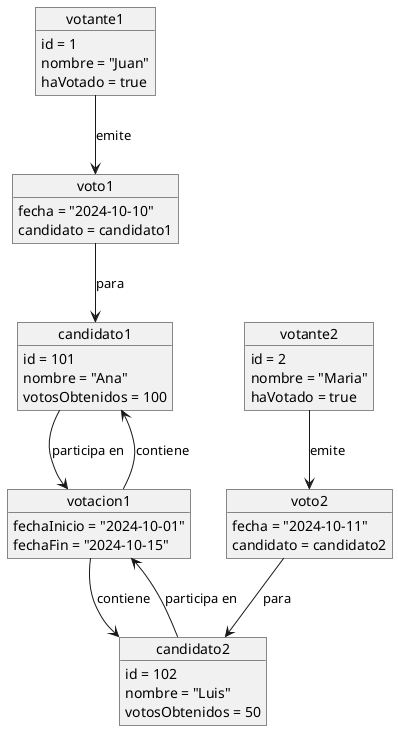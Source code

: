 @startuml
object votante1 {
    id = 1
    nombre = "Juan"
    haVotado = true
}

object voto1 {
    fecha = "2024-10-10"
    candidato = candidato1
}

object votante2 {
    id = 2
    nombre = "Maria"
    haVotado = true
}

object voto2 {
    fecha = "2024-10-11"
    candidato = candidato2
}

object votacion1 {
    fechaInicio = "2024-10-01"
    fechaFin = "2024-10-15"
}

object candidato1 {
    id = 101
    nombre = "Ana"
    votosObtenidos = 100
}

object candidato2 {
    id = 102
    nombre = "Luis"
    votosObtenidos = 50
}

votante1 --> voto1 : emite
voto1 --> candidato1 : para
votacion1 --> candidato1 : contiene
candidato1 --> votacion1 : participa en

votante2 --> voto2 : emite
voto2 --> candidato2 : para
votacion1 --> candidato2 : contiene
candidato2 --> votacion1 : participa en

@enduml



